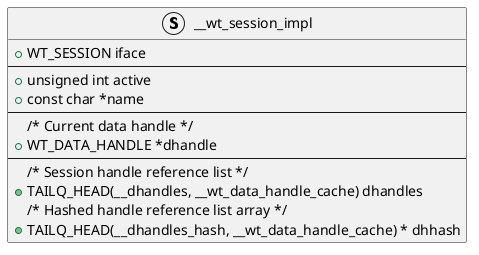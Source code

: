 @startuml WT_SESSION_IMPL

struct "__wt_session_impl" as WT_SESSION_IMPL {
    + WT_SESSION iface
    --
    + unsigned int active
    + const char *name
    --
    /* Current data handle */
    + WT_DATA_HANDLE *dhandle
    --
    /* Session handle reference list */
    + TAILQ_HEAD(__dhandles, __wt_data_handle_cache) dhandles
    /* Hashed handle reference list array */
    + TAILQ_HEAD(__dhandles_hash, __wt_data_handle_cache) * dhhash
}

@enduml